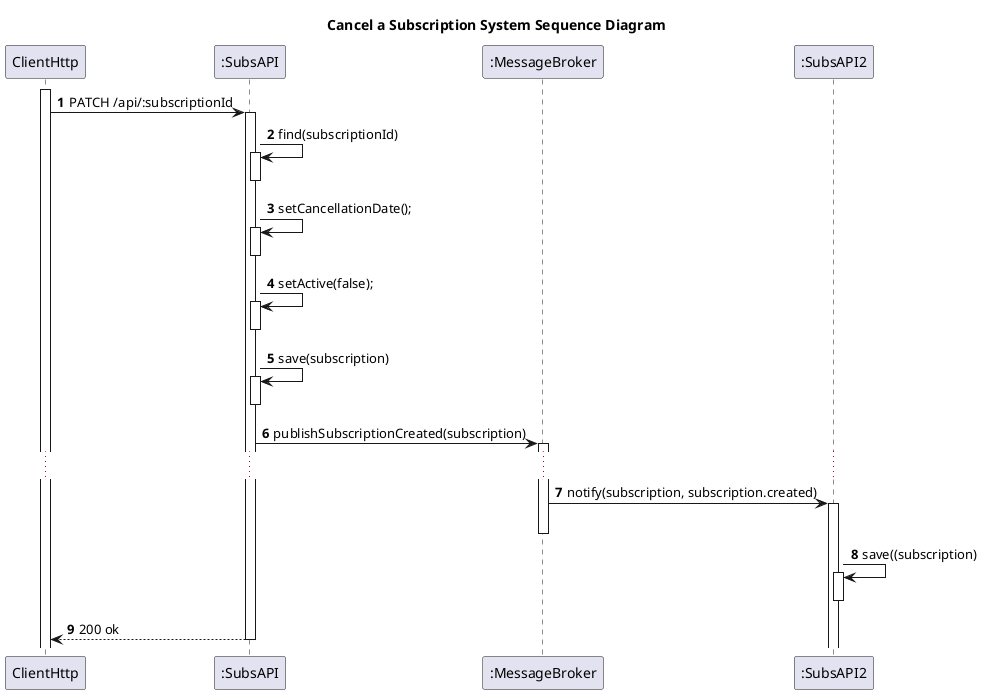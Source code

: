 @startuml
'https://plantuml.com/sequence-diagram

title Cancel a Subscription System Sequence Diagram

autoactivate on
autonumber

participant "ClientHttp" as User
participant ":SubsAPI" as SubsAPI
participant ":MessageBroker" as MB
participant ":SubsAPI2" as SubsAPI2



activate User

User -> SubsAPI: PATCH /api/:subscriptionId
SubsAPI -> SubsAPI: find(subscriptionId)
    deactivate SubsAPI
    SubsAPI -> SubsAPI:setCancellationDate();
    deactivate SubsAPI
    SubsAPI -> SubsAPI:setActive(false);
    deactivate SubsAPI
    SubsAPI -> SubsAPI: save(subscription)
    deactivate SubsAPI
    SubsAPI -> MB: publishSubscriptionCreated(subscription)
    ...
    MB -> SubsAPI2: notify(subscription, subscription.created)
    deactivate MB
    SubsAPI2 -> SubsAPI2:save((subscription)
    deactivate SubsAPI2
    SubsAPI --> User: 200 ok
deactivate SubsAPI

@enduml
